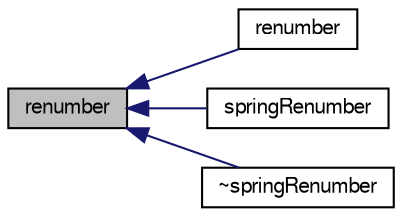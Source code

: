 digraph "renumber"
{
  bgcolor="transparent";
  edge [fontname="FreeSans",fontsize="10",labelfontname="FreeSans",labelfontsize="10"];
  node [fontname="FreeSans",fontsize="10",shape=record];
  rankdir="LR";
  Node9 [label="renumber",height=0.2,width=0.4,color="black", fillcolor="grey75", style="filled", fontcolor="black"];
  Node9 -> Node10 [dir="back",color="midnightblue",fontsize="10",style="solid",fontname="FreeSans"];
  Node10 [label="renumber",height=0.2,width=0.4,color="black",URL="$a29218.html#a43e03f902cbbeb39d4552a7e1cee9e73",tooltip="Return the order in which cells need to be visited, i.e. "];
  Node9 -> Node11 [dir="back",color="midnightblue",fontsize="10",style="solid",fontname="FreeSans"];
  Node11 [label="springRenumber",height=0.2,width=0.4,color="black",URL="$a29218.html#a8d2fe76bfa2a78a7e33c1ca32aafb2ba",tooltip="Construct given the renumber dictionary. "];
  Node9 -> Node12 [dir="back",color="midnightblue",fontsize="10",style="solid",fontname="FreeSans"];
  Node12 [label="~springRenumber",height=0.2,width=0.4,color="black",URL="$a29218.html#a157065d71dd6b80e72371b3b70e333a7",tooltip="Destructor. "];
}
